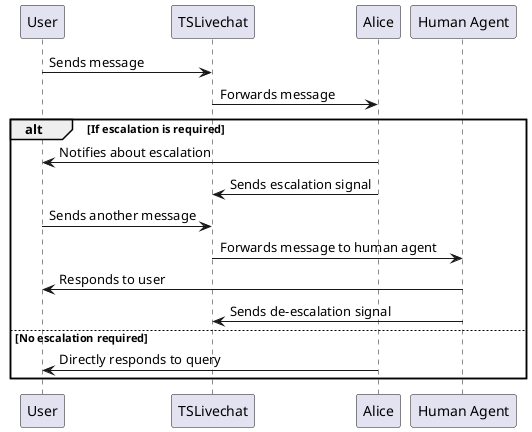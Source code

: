 @startuml
participant User
participant "TSLivechat" as TSL
participant "Alice" as Alice
participant "Human Agent" as Agent

User -> TSL: Sends message
TSL -> Alice: Forwards message

alt If escalation is required
    Alice -> User: Notifies about escalation
    Alice -> TSL: Sends escalation signal
    User -> TSL: Sends another message
    TSL -> Agent: Forwards message to human agent
    Agent -> User: Responds to user
    Agent -> TSL: Sends de-escalation signal
else No escalation required
    Alice -> User: Directly responds to query
end

@enduml
